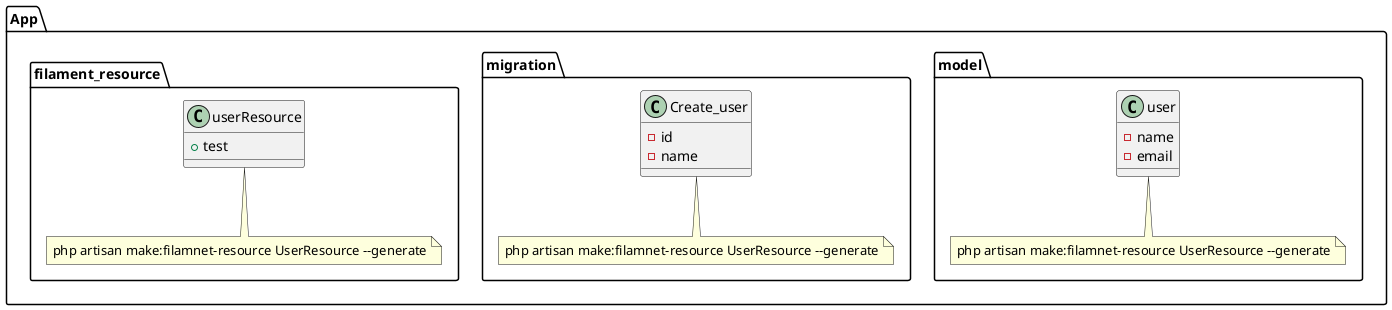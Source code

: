 @startuml
package App{
    package model {
        class user {
            - name
            - email
        }
note bottom: php artisan make:filamnet-resource UserResource --generate
    }
package migration{
    class Create_user {
        - id
        - name
        }
note bottom: php artisan make:filamnet-resource UserResource --generate
    }
package filament_resource{
    class userResource {
        + test
        }
note bottom: php artisan make:filamnet-resource UserResource --generate
    }
}
@enduml